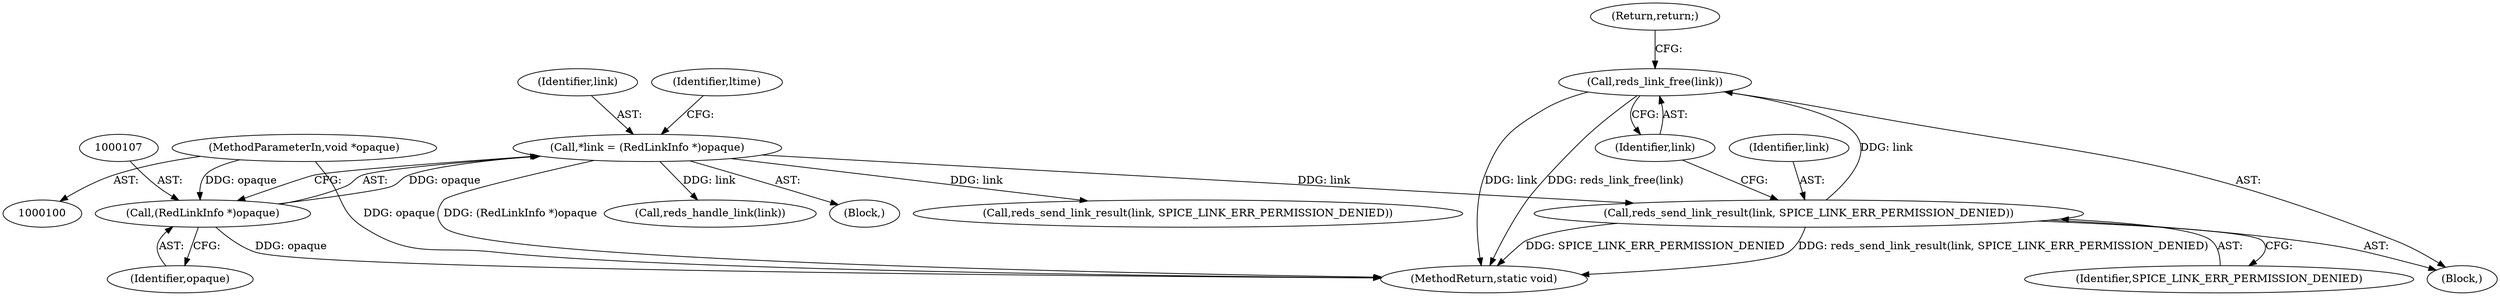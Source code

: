 digraph "0_spice_8af619009660b24e0b41ad26b30289eea288fcc2@API" {
"1000192" [label="(Call,reds_link_free(link))"];
"1000189" [label="(Call,reds_send_link_result(link, SPICE_LINK_ERR_PERMISSION_DENIED))"];
"1000104" [label="(Call,*link = (RedLinkInfo *)opaque)"];
"1000106" [label="(Call,(RedLinkInfo *)opaque)"];
"1000101" [label="(MethodParameterIn,void *opaque)"];
"1000108" [label="(Identifier,opaque)"];
"1000104" [label="(Call,*link = (RedLinkInfo *)opaque)"];
"1000105" [label="(Identifier,link)"];
"1000179" [label="(Block,)"];
"1000101" [label="(MethodParameterIn,void *opaque)"];
"1000190" [label="(Identifier,link)"];
"1000195" [label="(Call,reds_handle_link(link))"];
"1000189" [label="(Call,reds_send_link_result(link, SPICE_LINK_ERR_PERMISSION_DENIED))"];
"1000193" [label="(Identifier,link)"];
"1000194" [label="(Return,return;)"];
"1000197" [label="(MethodReturn,static void)"];
"1000106" [label="(Call,(RedLinkInfo *)opaque)"];
"1000102" [label="(Block,)"];
"1000160" [label="(Call,reds_send_link_result(link, SPICE_LINK_ERR_PERMISSION_DENIED))"];
"1000191" [label="(Identifier,SPICE_LINK_ERR_PERMISSION_DENIED)"];
"1000192" [label="(Call,reds_link_free(link))"];
"1000113" [label="(Identifier,ltime)"];
"1000192" -> "1000179"  [label="AST: "];
"1000192" -> "1000193"  [label="CFG: "];
"1000193" -> "1000192"  [label="AST: "];
"1000194" -> "1000192"  [label="CFG: "];
"1000192" -> "1000197"  [label="DDG: link"];
"1000192" -> "1000197"  [label="DDG: reds_link_free(link)"];
"1000189" -> "1000192"  [label="DDG: link"];
"1000189" -> "1000179"  [label="AST: "];
"1000189" -> "1000191"  [label="CFG: "];
"1000190" -> "1000189"  [label="AST: "];
"1000191" -> "1000189"  [label="AST: "];
"1000193" -> "1000189"  [label="CFG: "];
"1000189" -> "1000197"  [label="DDG: reds_send_link_result(link, SPICE_LINK_ERR_PERMISSION_DENIED)"];
"1000189" -> "1000197"  [label="DDG: SPICE_LINK_ERR_PERMISSION_DENIED"];
"1000104" -> "1000189"  [label="DDG: link"];
"1000104" -> "1000102"  [label="AST: "];
"1000104" -> "1000106"  [label="CFG: "];
"1000105" -> "1000104"  [label="AST: "];
"1000106" -> "1000104"  [label="AST: "];
"1000113" -> "1000104"  [label="CFG: "];
"1000104" -> "1000197"  [label="DDG: (RedLinkInfo *)opaque"];
"1000106" -> "1000104"  [label="DDG: opaque"];
"1000104" -> "1000160"  [label="DDG: link"];
"1000104" -> "1000195"  [label="DDG: link"];
"1000106" -> "1000108"  [label="CFG: "];
"1000107" -> "1000106"  [label="AST: "];
"1000108" -> "1000106"  [label="AST: "];
"1000106" -> "1000197"  [label="DDG: opaque"];
"1000101" -> "1000106"  [label="DDG: opaque"];
"1000101" -> "1000100"  [label="AST: "];
"1000101" -> "1000197"  [label="DDG: opaque"];
}
